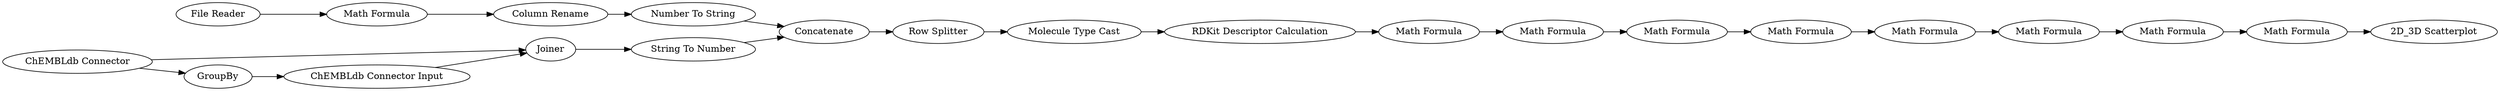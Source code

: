 digraph {
	"-719367909948209125_14" [label="Math Formula"]
	"-719367909948209125_29" [label="Number To String"]
	"-719367909948209125_1" [label="File Reader"]
	"-719367909948209125_19" [label=Joiner]
	"-719367909948209125_28" [label="Math Formula"]
	"-719367909948209125_6" [label="RDKit Descriptor Calculation"]
	"-719367909948209125_30" [label="Column Rename"]
	"-719367909948209125_24" [label="Math Formula"]
	"-719367909948209125_25" [label="Math Formula"]
	"-719367909948209125_7" [label=GroupBy]
	"-719367909948209125_23" [label="Math Formula"]
	"-719367909948209125_27" [label="Math Formula"]
	"-719367909948209125_5" [label="Molecule Type Cast"]
	"-719367909948209125_18" [label="ChEMBLdb Connector"]
	"-719367909948209125_12" [label=Concatenate]
	"-719367909948209125_3" [label="Math Formula"]
	"-719367909948209125_13" [label="Math Formula"]
	"-719367909948209125_10" [label="Math Formula"]
	"-719367909948209125_20" [label="ChEMBLdb Connector Input"]
	"-719367909948209125_15" [label="String To Number"]
	"-719367909948209125_4" [label="2D_3D Scatterplot"]
	"-719367909948209125_17" [label="Row Splitter"]
	"-719367909948209125_28" -> "-719367909948209125_4"
	"-719367909948209125_3" -> "-719367909948209125_10"
	"-719367909948209125_24" -> "-719367909948209125_25"
	"-719367909948209125_17" -> "-719367909948209125_5"
	"-719367909948209125_20" -> "-719367909948209125_19"
	"-719367909948209125_6" -> "-719367909948209125_3"
	"-719367909948209125_25" -> "-719367909948209125_27"
	"-719367909948209125_1" -> "-719367909948209125_23"
	"-719367909948209125_13" -> "-719367909948209125_14"
	"-719367909948209125_29" -> "-719367909948209125_12"
	"-719367909948209125_12" -> "-719367909948209125_17"
	"-719367909948209125_5" -> "-719367909948209125_6"
	"-719367909948209125_10" -> "-719367909948209125_13"
	"-719367909948209125_30" -> "-719367909948209125_29"
	"-719367909948209125_23" -> "-719367909948209125_30"
	"-719367909948209125_27" -> "-719367909948209125_28"
	"-719367909948209125_19" -> "-719367909948209125_15"
	"-719367909948209125_15" -> "-719367909948209125_12"
	"-719367909948209125_18" -> "-719367909948209125_7"
	"-719367909948209125_14" -> "-719367909948209125_24"
	"-719367909948209125_18" -> "-719367909948209125_19"
	"-719367909948209125_7" -> "-719367909948209125_20"
	rankdir=LR
}
